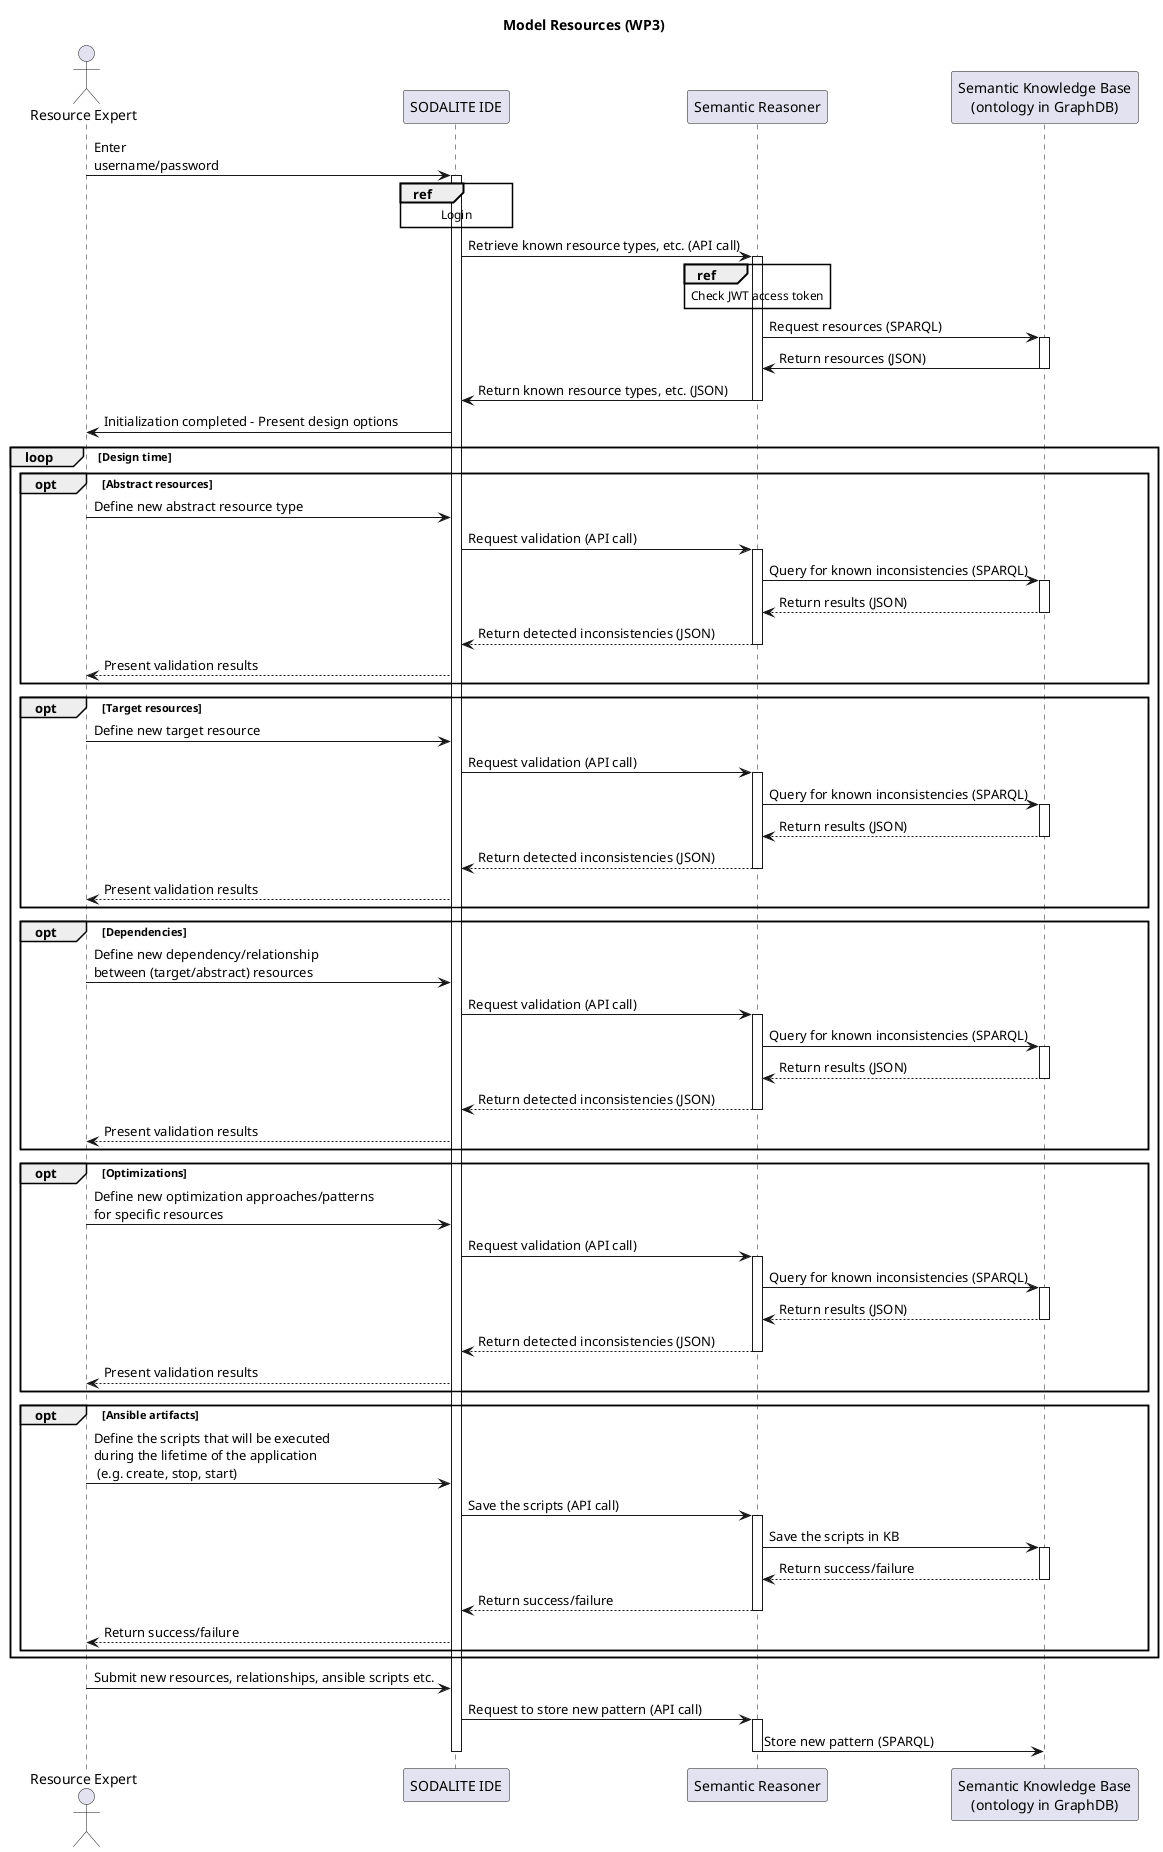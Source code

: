 @startuml

title Model Resources (WP3)

actor "Resource Expert" as re
participant "SODALITE IDE" as ide
participant "Semantic Reasoner" as reasoner
participant "Semantic Knowledge Base\n(ontology in GraphDB)" as ontology

re->ide: Enter\nusername/password
activate ide
ref over ide: Login
ide->reasoner: Retrieve known resource types, etc. (API call)
activate reasoner
ref over reasoner: Check JWT access token
reasoner->ontology: Request resources (SPARQL)
activate ontology
ontology->reasoner: Return resources (JSON)
deactivate ontology
reasoner->ide: Return known resource types, etc. (JSON)
deactivate reasoner
ide->re: Initialization completed - Present design options

loop Design time
    opt Abstract resources
        re->ide: Define new abstract resource type
        ide->reasoner: Request validation (API call)
        activate reasoner
        reasoner->ontology: Query for known inconsistencies (SPARQL)
        activate ontology
        ontology-->reasoner: Return results (JSON)
        deactivate ontology
        reasoner-->ide: Return detected inconsistencies (JSON)
        deactivate reasoner
        ide-->re: Present validation results
    end

    opt Target resources
        re->ide: Define new target resource
        ide->reasoner: Request validation (API call)
        activate reasoner
        reasoner->ontology: Query for known inconsistencies (SPARQL)
        activate ontology
        ontology-->reasoner: Return results (JSON)
        deactivate ontology
        reasoner-->ide: Return detected inconsistencies (JSON)
        deactivate reasoner
        ide-->re: Present validation results
    end

    opt Dependencies
        re->ide: Define new dependency/relationship\nbetween (target/abstract) resources
        ide->reasoner: Request validation (API call)
        activate reasoner
        reasoner->ontology: Query for known inconsistencies (SPARQL)
        activate ontology
        ontology-->reasoner: Return results (JSON)
        deactivate ontology
        reasoner-->ide: Return detected inconsistencies (JSON)
        deactivate reasoner
        ide-->re: Present validation results
    end

    opt Optimizations
        re->ide: Define new optimization approaches/patterns\nfor specific resources
        ide->reasoner: Request validation (API call)
        activate reasoner
        reasoner->ontology: Query for known inconsistencies (SPARQL)
        activate ontology
        ontology-->reasoner: Return results (JSON)
        deactivate ontology
        reasoner-->ide: Return detected inconsistencies (JSON)
        deactivate reasoner
        ide-->re: Present validation results
    end

    opt Ansible artifacts
        re->ide: Define the scripts that will be executed\nduring the lifetime of the application \n (e.g. create, stop, start)
        ide->reasoner: Save the scripts (API call)
        activate reasoner
        reasoner->ontology: Save the scripts in KB
        activate ontology
        ontology-->reasoner: Return success/failure
        deactivate ontology
        reasoner-->ide: Return success/failure
        deactivate reasoner
        ide-->re: Return success/failure
    end


end

re->ide: Submit new resources, relationships, ansible scripts etc.
ide->reasoner: Request to store new pattern (API call)
activate reasoner
reasoner->ontology: Store new pattern (SPARQL)
deactivate reasoner
deactivate ide

@enduml

